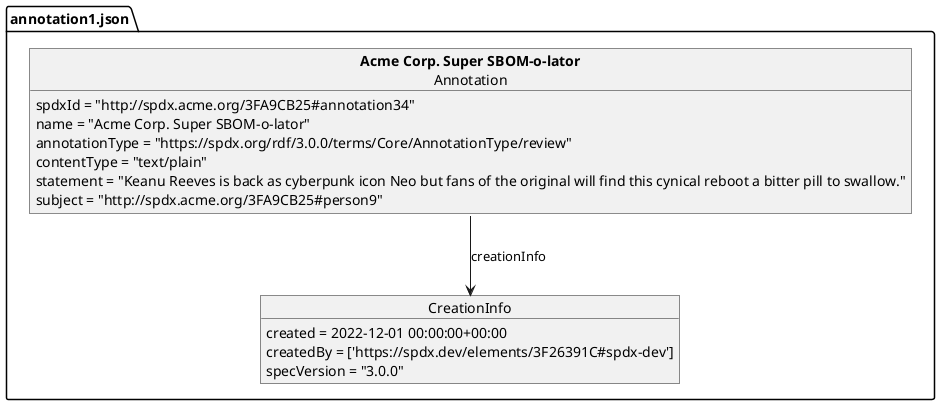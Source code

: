@startuml
Package "annotation1.json" as 742889fcdf5950130355030869b824b1 {
object "<b>Acme Corp. Super SBOM-o-lator</b>\nAnnotation" as 742889fcdf5950130355030869b824b1_o1
object "CreationInfo" as 742889fcdf5950130355030869b824b1_o2
}
742889fcdf5950130355030869b824b1_o1 : spdxId = "http://spdx.acme.org/3FA9CB25#annotation34"
742889fcdf5950130355030869b824b1_o2 : created = 2022-12-01 00:00:00+00:00
742889fcdf5950130355030869b824b1_o2 : createdBy = ['https://spdx.dev/elements/3F26391C#spdx-dev']
742889fcdf5950130355030869b824b1_o2 : specVersion = "3.0.0"
742889fcdf5950130355030869b824b1_o1::creationInfo --> 742889fcdf5950130355030869b824b1_o2 : creationInfo
742889fcdf5950130355030869b824b1_o1 : name = "Acme Corp. Super SBOM-o-lator"
742889fcdf5950130355030869b824b1_o1 : annotationType = "https://spdx.org/rdf/3.0.0/terms/Core/AnnotationType/review"
742889fcdf5950130355030869b824b1_o1 : contentType = "text/plain"
742889fcdf5950130355030869b824b1_o1 : statement = "Keanu Reeves is back as cyberpunk icon Neo but fans of the original will find this cynical reboot a bitter pill to swallow."
742889fcdf5950130355030869b824b1_o1 : subject = "http://spdx.acme.org/3FA9CB25#person9"
@enduml

